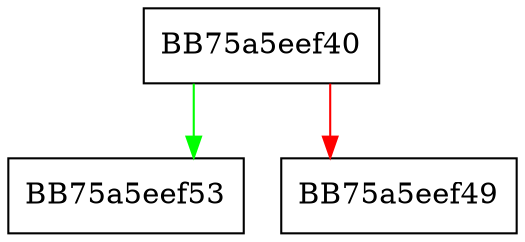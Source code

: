 digraph GetOplock {
  node [shape="box"];
  graph [splines=ortho];
  BB75a5eef40 -> BB75a5eef53 [color="green"];
  BB75a5eef40 -> BB75a5eef49 [color="red"];
}